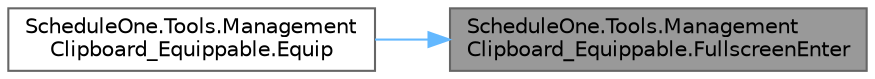 digraph "ScheduleOne.Tools.ManagementClipboard_Equippable.FullscreenEnter"
{
 // LATEX_PDF_SIZE
  bgcolor="transparent";
  edge [fontname=Helvetica,fontsize=10,labelfontname=Helvetica,labelfontsize=10];
  node [fontname=Helvetica,fontsize=10,shape=box,height=0.2,width=0.4];
  rankdir="RL";
  Node1 [id="Node000001",label="ScheduleOne.Tools.Management\lClipboard_Equippable.FullscreenEnter",height=0.2,width=0.4,color="gray40", fillcolor="grey60", style="filled", fontcolor="black",tooltip=" "];
  Node1 -> Node2 [id="edge1_Node000001_Node000002",dir="back",color="steelblue1",style="solid",tooltip=" "];
  Node2 [id="Node000002",label="ScheduleOne.Tools.Management\lClipboard_Equippable.Equip",height=0.2,width=0.4,color="grey40", fillcolor="white", style="filled",URL="$class_schedule_one_1_1_tools_1_1_management_clipboard___equippable.html#aa039f3fad10c96ee9606cd125870e88f",tooltip=" "];
}
